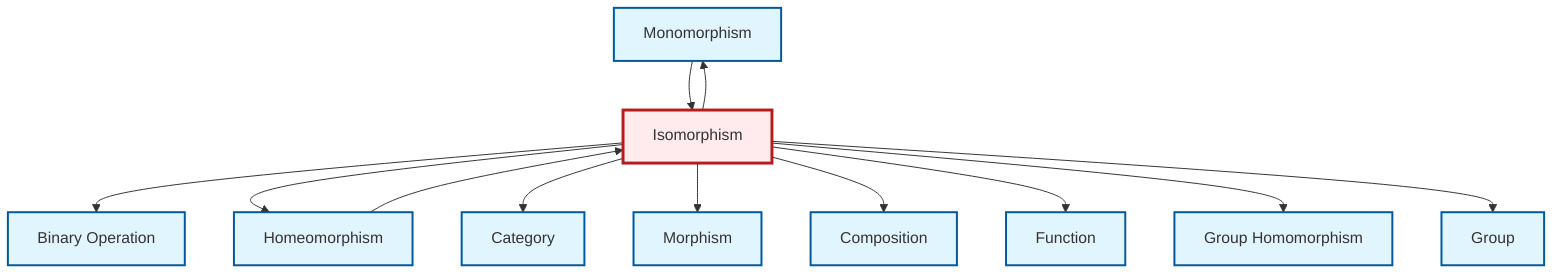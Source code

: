 graph TD
    classDef definition fill:#e1f5fe,stroke:#01579b,stroke-width:2px
    classDef theorem fill:#f3e5f5,stroke:#4a148c,stroke-width:2px
    classDef axiom fill:#fff3e0,stroke:#e65100,stroke-width:2px
    classDef example fill:#e8f5e9,stroke:#1b5e20,stroke-width:2px
    classDef current fill:#ffebee,stroke:#b71c1c,stroke-width:3px
    def-composition["Composition"]:::definition
    def-function["Function"]:::definition
    def-homomorphism["Group Homomorphism"]:::definition
    def-monomorphism["Monomorphism"]:::definition
    def-category["Category"]:::definition
    def-isomorphism["Isomorphism"]:::definition
    def-homeomorphism["Homeomorphism"]:::definition
    def-group["Group"]:::definition
    def-binary-operation["Binary Operation"]:::definition
    def-morphism["Morphism"]:::definition
    def-isomorphism --> def-binary-operation
    def-isomorphism --> def-homeomorphism
    def-isomorphism --> def-category
    def-isomorphism --> def-morphism
    def-isomorphism --> def-composition
    def-isomorphism --> def-monomorphism
    def-homeomorphism --> def-isomorphism
    def-monomorphism --> def-isomorphism
    def-isomorphism --> def-function
    def-isomorphism --> def-homomorphism
    def-isomorphism --> def-group
    class def-isomorphism current